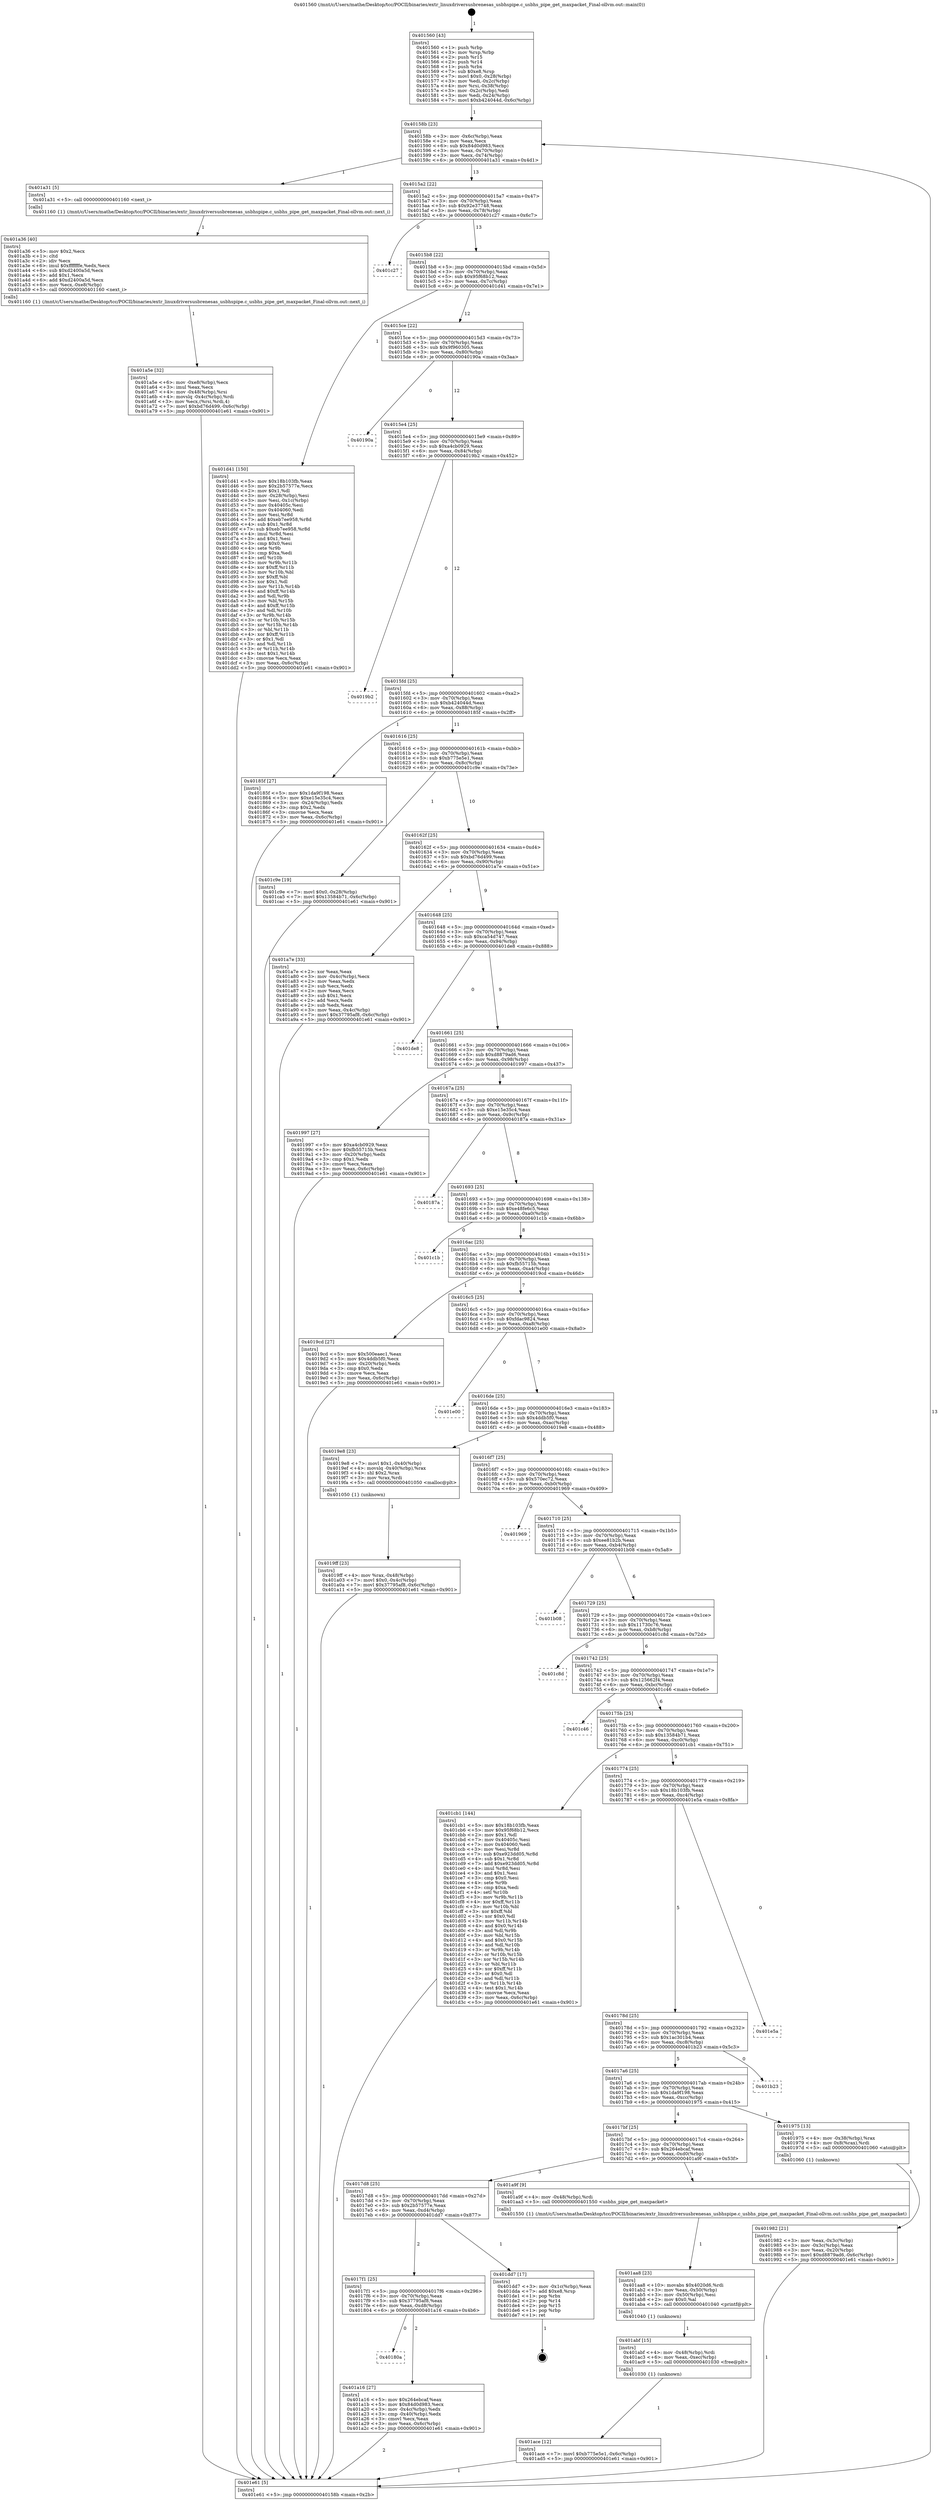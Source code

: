 digraph "0x401560" {
  label = "0x401560 (/mnt/c/Users/mathe/Desktop/tcc/POCII/binaries/extr_linuxdriversusbrenesas_usbhspipe.c_usbhs_pipe_get_maxpacket_Final-ollvm.out::main(0))"
  labelloc = "t"
  node[shape=record]

  Entry [label="",width=0.3,height=0.3,shape=circle,fillcolor=black,style=filled]
  "0x40158b" [label="{
     0x40158b [23]\l
     | [instrs]\l
     &nbsp;&nbsp;0x40158b \<+3\>: mov -0x6c(%rbp),%eax\l
     &nbsp;&nbsp;0x40158e \<+2\>: mov %eax,%ecx\l
     &nbsp;&nbsp;0x401590 \<+6\>: sub $0x84d0d983,%ecx\l
     &nbsp;&nbsp;0x401596 \<+3\>: mov %eax,-0x70(%rbp)\l
     &nbsp;&nbsp;0x401599 \<+3\>: mov %ecx,-0x74(%rbp)\l
     &nbsp;&nbsp;0x40159c \<+6\>: je 0000000000401a31 \<main+0x4d1\>\l
  }"]
  "0x401a31" [label="{
     0x401a31 [5]\l
     | [instrs]\l
     &nbsp;&nbsp;0x401a31 \<+5\>: call 0000000000401160 \<next_i\>\l
     | [calls]\l
     &nbsp;&nbsp;0x401160 \{1\} (/mnt/c/Users/mathe/Desktop/tcc/POCII/binaries/extr_linuxdriversusbrenesas_usbhspipe.c_usbhs_pipe_get_maxpacket_Final-ollvm.out::next_i)\l
  }"]
  "0x4015a2" [label="{
     0x4015a2 [22]\l
     | [instrs]\l
     &nbsp;&nbsp;0x4015a2 \<+5\>: jmp 00000000004015a7 \<main+0x47\>\l
     &nbsp;&nbsp;0x4015a7 \<+3\>: mov -0x70(%rbp),%eax\l
     &nbsp;&nbsp;0x4015aa \<+5\>: sub $0x92e37748,%eax\l
     &nbsp;&nbsp;0x4015af \<+3\>: mov %eax,-0x78(%rbp)\l
     &nbsp;&nbsp;0x4015b2 \<+6\>: je 0000000000401c27 \<main+0x6c7\>\l
  }"]
  Exit [label="",width=0.3,height=0.3,shape=circle,fillcolor=black,style=filled,peripheries=2]
  "0x401c27" [label="{
     0x401c27\l
  }", style=dashed]
  "0x4015b8" [label="{
     0x4015b8 [22]\l
     | [instrs]\l
     &nbsp;&nbsp;0x4015b8 \<+5\>: jmp 00000000004015bd \<main+0x5d\>\l
     &nbsp;&nbsp;0x4015bd \<+3\>: mov -0x70(%rbp),%eax\l
     &nbsp;&nbsp;0x4015c0 \<+5\>: sub $0x95f68b12,%eax\l
     &nbsp;&nbsp;0x4015c5 \<+3\>: mov %eax,-0x7c(%rbp)\l
     &nbsp;&nbsp;0x4015c8 \<+6\>: je 0000000000401d41 \<main+0x7e1\>\l
  }"]
  "0x401ace" [label="{
     0x401ace [12]\l
     | [instrs]\l
     &nbsp;&nbsp;0x401ace \<+7\>: movl $0xb775e5e1,-0x6c(%rbp)\l
     &nbsp;&nbsp;0x401ad5 \<+5\>: jmp 0000000000401e61 \<main+0x901\>\l
  }"]
  "0x401d41" [label="{
     0x401d41 [150]\l
     | [instrs]\l
     &nbsp;&nbsp;0x401d41 \<+5\>: mov $0x18b103fb,%eax\l
     &nbsp;&nbsp;0x401d46 \<+5\>: mov $0x2b57577e,%ecx\l
     &nbsp;&nbsp;0x401d4b \<+2\>: mov $0x1,%dl\l
     &nbsp;&nbsp;0x401d4d \<+3\>: mov -0x28(%rbp),%esi\l
     &nbsp;&nbsp;0x401d50 \<+3\>: mov %esi,-0x1c(%rbp)\l
     &nbsp;&nbsp;0x401d53 \<+7\>: mov 0x40405c,%esi\l
     &nbsp;&nbsp;0x401d5a \<+7\>: mov 0x404060,%edi\l
     &nbsp;&nbsp;0x401d61 \<+3\>: mov %esi,%r8d\l
     &nbsp;&nbsp;0x401d64 \<+7\>: add $0xeb7ee958,%r8d\l
     &nbsp;&nbsp;0x401d6b \<+4\>: sub $0x1,%r8d\l
     &nbsp;&nbsp;0x401d6f \<+7\>: sub $0xeb7ee958,%r8d\l
     &nbsp;&nbsp;0x401d76 \<+4\>: imul %r8d,%esi\l
     &nbsp;&nbsp;0x401d7a \<+3\>: and $0x1,%esi\l
     &nbsp;&nbsp;0x401d7d \<+3\>: cmp $0x0,%esi\l
     &nbsp;&nbsp;0x401d80 \<+4\>: sete %r9b\l
     &nbsp;&nbsp;0x401d84 \<+3\>: cmp $0xa,%edi\l
     &nbsp;&nbsp;0x401d87 \<+4\>: setl %r10b\l
     &nbsp;&nbsp;0x401d8b \<+3\>: mov %r9b,%r11b\l
     &nbsp;&nbsp;0x401d8e \<+4\>: xor $0xff,%r11b\l
     &nbsp;&nbsp;0x401d92 \<+3\>: mov %r10b,%bl\l
     &nbsp;&nbsp;0x401d95 \<+3\>: xor $0xff,%bl\l
     &nbsp;&nbsp;0x401d98 \<+3\>: xor $0x1,%dl\l
     &nbsp;&nbsp;0x401d9b \<+3\>: mov %r11b,%r14b\l
     &nbsp;&nbsp;0x401d9e \<+4\>: and $0xff,%r14b\l
     &nbsp;&nbsp;0x401da2 \<+3\>: and %dl,%r9b\l
     &nbsp;&nbsp;0x401da5 \<+3\>: mov %bl,%r15b\l
     &nbsp;&nbsp;0x401da8 \<+4\>: and $0xff,%r15b\l
     &nbsp;&nbsp;0x401dac \<+3\>: and %dl,%r10b\l
     &nbsp;&nbsp;0x401daf \<+3\>: or %r9b,%r14b\l
     &nbsp;&nbsp;0x401db2 \<+3\>: or %r10b,%r15b\l
     &nbsp;&nbsp;0x401db5 \<+3\>: xor %r15b,%r14b\l
     &nbsp;&nbsp;0x401db8 \<+3\>: or %bl,%r11b\l
     &nbsp;&nbsp;0x401dbb \<+4\>: xor $0xff,%r11b\l
     &nbsp;&nbsp;0x401dbf \<+3\>: or $0x1,%dl\l
     &nbsp;&nbsp;0x401dc2 \<+3\>: and %dl,%r11b\l
     &nbsp;&nbsp;0x401dc5 \<+3\>: or %r11b,%r14b\l
     &nbsp;&nbsp;0x401dc8 \<+4\>: test $0x1,%r14b\l
     &nbsp;&nbsp;0x401dcc \<+3\>: cmovne %ecx,%eax\l
     &nbsp;&nbsp;0x401dcf \<+3\>: mov %eax,-0x6c(%rbp)\l
     &nbsp;&nbsp;0x401dd2 \<+5\>: jmp 0000000000401e61 \<main+0x901\>\l
  }"]
  "0x4015ce" [label="{
     0x4015ce [22]\l
     | [instrs]\l
     &nbsp;&nbsp;0x4015ce \<+5\>: jmp 00000000004015d3 \<main+0x73\>\l
     &nbsp;&nbsp;0x4015d3 \<+3\>: mov -0x70(%rbp),%eax\l
     &nbsp;&nbsp;0x4015d6 \<+5\>: sub $0x9f960305,%eax\l
     &nbsp;&nbsp;0x4015db \<+3\>: mov %eax,-0x80(%rbp)\l
     &nbsp;&nbsp;0x4015de \<+6\>: je 000000000040190a \<main+0x3aa\>\l
  }"]
  "0x401abf" [label="{
     0x401abf [15]\l
     | [instrs]\l
     &nbsp;&nbsp;0x401abf \<+4\>: mov -0x48(%rbp),%rdi\l
     &nbsp;&nbsp;0x401ac3 \<+6\>: mov %eax,-0xec(%rbp)\l
     &nbsp;&nbsp;0x401ac9 \<+5\>: call 0000000000401030 \<free@plt\>\l
     | [calls]\l
     &nbsp;&nbsp;0x401030 \{1\} (unknown)\l
  }"]
  "0x40190a" [label="{
     0x40190a\l
  }", style=dashed]
  "0x4015e4" [label="{
     0x4015e4 [25]\l
     | [instrs]\l
     &nbsp;&nbsp;0x4015e4 \<+5\>: jmp 00000000004015e9 \<main+0x89\>\l
     &nbsp;&nbsp;0x4015e9 \<+3\>: mov -0x70(%rbp),%eax\l
     &nbsp;&nbsp;0x4015ec \<+5\>: sub $0xa4cb0929,%eax\l
     &nbsp;&nbsp;0x4015f1 \<+6\>: mov %eax,-0x84(%rbp)\l
     &nbsp;&nbsp;0x4015f7 \<+6\>: je 00000000004019b2 \<main+0x452\>\l
  }"]
  "0x401aa8" [label="{
     0x401aa8 [23]\l
     | [instrs]\l
     &nbsp;&nbsp;0x401aa8 \<+10\>: movabs $0x4020d6,%rdi\l
     &nbsp;&nbsp;0x401ab2 \<+3\>: mov %eax,-0x50(%rbp)\l
     &nbsp;&nbsp;0x401ab5 \<+3\>: mov -0x50(%rbp),%esi\l
     &nbsp;&nbsp;0x401ab8 \<+2\>: mov $0x0,%al\l
     &nbsp;&nbsp;0x401aba \<+5\>: call 0000000000401040 \<printf@plt\>\l
     | [calls]\l
     &nbsp;&nbsp;0x401040 \{1\} (unknown)\l
  }"]
  "0x4019b2" [label="{
     0x4019b2\l
  }", style=dashed]
  "0x4015fd" [label="{
     0x4015fd [25]\l
     | [instrs]\l
     &nbsp;&nbsp;0x4015fd \<+5\>: jmp 0000000000401602 \<main+0xa2\>\l
     &nbsp;&nbsp;0x401602 \<+3\>: mov -0x70(%rbp),%eax\l
     &nbsp;&nbsp;0x401605 \<+5\>: sub $0xb424044d,%eax\l
     &nbsp;&nbsp;0x40160a \<+6\>: mov %eax,-0x88(%rbp)\l
     &nbsp;&nbsp;0x401610 \<+6\>: je 000000000040185f \<main+0x2ff\>\l
  }"]
  "0x401a5e" [label="{
     0x401a5e [32]\l
     | [instrs]\l
     &nbsp;&nbsp;0x401a5e \<+6\>: mov -0xe8(%rbp),%ecx\l
     &nbsp;&nbsp;0x401a64 \<+3\>: imul %eax,%ecx\l
     &nbsp;&nbsp;0x401a67 \<+4\>: mov -0x48(%rbp),%rsi\l
     &nbsp;&nbsp;0x401a6b \<+4\>: movslq -0x4c(%rbp),%rdi\l
     &nbsp;&nbsp;0x401a6f \<+3\>: mov %ecx,(%rsi,%rdi,4)\l
     &nbsp;&nbsp;0x401a72 \<+7\>: movl $0xbd76d499,-0x6c(%rbp)\l
     &nbsp;&nbsp;0x401a79 \<+5\>: jmp 0000000000401e61 \<main+0x901\>\l
  }"]
  "0x40185f" [label="{
     0x40185f [27]\l
     | [instrs]\l
     &nbsp;&nbsp;0x40185f \<+5\>: mov $0x1da9f198,%eax\l
     &nbsp;&nbsp;0x401864 \<+5\>: mov $0xe15e35c4,%ecx\l
     &nbsp;&nbsp;0x401869 \<+3\>: mov -0x24(%rbp),%edx\l
     &nbsp;&nbsp;0x40186c \<+3\>: cmp $0x2,%edx\l
     &nbsp;&nbsp;0x40186f \<+3\>: cmovne %ecx,%eax\l
     &nbsp;&nbsp;0x401872 \<+3\>: mov %eax,-0x6c(%rbp)\l
     &nbsp;&nbsp;0x401875 \<+5\>: jmp 0000000000401e61 \<main+0x901\>\l
  }"]
  "0x401616" [label="{
     0x401616 [25]\l
     | [instrs]\l
     &nbsp;&nbsp;0x401616 \<+5\>: jmp 000000000040161b \<main+0xbb\>\l
     &nbsp;&nbsp;0x40161b \<+3\>: mov -0x70(%rbp),%eax\l
     &nbsp;&nbsp;0x40161e \<+5\>: sub $0xb775e5e1,%eax\l
     &nbsp;&nbsp;0x401623 \<+6\>: mov %eax,-0x8c(%rbp)\l
     &nbsp;&nbsp;0x401629 \<+6\>: je 0000000000401c9e \<main+0x73e\>\l
  }"]
  "0x401e61" [label="{
     0x401e61 [5]\l
     | [instrs]\l
     &nbsp;&nbsp;0x401e61 \<+5\>: jmp 000000000040158b \<main+0x2b\>\l
  }"]
  "0x401560" [label="{
     0x401560 [43]\l
     | [instrs]\l
     &nbsp;&nbsp;0x401560 \<+1\>: push %rbp\l
     &nbsp;&nbsp;0x401561 \<+3\>: mov %rsp,%rbp\l
     &nbsp;&nbsp;0x401564 \<+2\>: push %r15\l
     &nbsp;&nbsp;0x401566 \<+2\>: push %r14\l
     &nbsp;&nbsp;0x401568 \<+1\>: push %rbx\l
     &nbsp;&nbsp;0x401569 \<+7\>: sub $0xe8,%rsp\l
     &nbsp;&nbsp;0x401570 \<+7\>: movl $0x0,-0x28(%rbp)\l
     &nbsp;&nbsp;0x401577 \<+3\>: mov %edi,-0x2c(%rbp)\l
     &nbsp;&nbsp;0x40157a \<+4\>: mov %rsi,-0x38(%rbp)\l
     &nbsp;&nbsp;0x40157e \<+3\>: mov -0x2c(%rbp),%edi\l
     &nbsp;&nbsp;0x401581 \<+3\>: mov %edi,-0x24(%rbp)\l
     &nbsp;&nbsp;0x401584 \<+7\>: movl $0xb424044d,-0x6c(%rbp)\l
  }"]
  "0x401a36" [label="{
     0x401a36 [40]\l
     | [instrs]\l
     &nbsp;&nbsp;0x401a36 \<+5\>: mov $0x2,%ecx\l
     &nbsp;&nbsp;0x401a3b \<+1\>: cltd\l
     &nbsp;&nbsp;0x401a3c \<+2\>: idiv %ecx\l
     &nbsp;&nbsp;0x401a3e \<+6\>: imul $0xfffffffe,%edx,%ecx\l
     &nbsp;&nbsp;0x401a44 \<+6\>: sub $0xd2400a5d,%ecx\l
     &nbsp;&nbsp;0x401a4a \<+3\>: add $0x1,%ecx\l
     &nbsp;&nbsp;0x401a4d \<+6\>: add $0xd2400a5d,%ecx\l
     &nbsp;&nbsp;0x401a53 \<+6\>: mov %ecx,-0xe8(%rbp)\l
     &nbsp;&nbsp;0x401a59 \<+5\>: call 0000000000401160 \<next_i\>\l
     | [calls]\l
     &nbsp;&nbsp;0x401160 \{1\} (/mnt/c/Users/mathe/Desktop/tcc/POCII/binaries/extr_linuxdriversusbrenesas_usbhspipe.c_usbhs_pipe_get_maxpacket_Final-ollvm.out::next_i)\l
  }"]
  "0x401c9e" [label="{
     0x401c9e [19]\l
     | [instrs]\l
     &nbsp;&nbsp;0x401c9e \<+7\>: movl $0x0,-0x28(%rbp)\l
     &nbsp;&nbsp;0x401ca5 \<+7\>: movl $0x13584b71,-0x6c(%rbp)\l
     &nbsp;&nbsp;0x401cac \<+5\>: jmp 0000000000401e61 \<main+0x901\>\l
  }"]
  "0x40162f" [label="{
     0x40162f [25]\l
     | [instrs]\l
     &nbsp;&nbsp;0x40162f \<+5\>: jmp 0000000000401634 \<main+0xd4\>\l
     &nbsp;&nbsp;0x401634 \<+3\>: mov -0x70(%rbp),%eax\l
     &nbsp;&nbsp;0x401637 \<+5\>: sub $0xbd76d499,%eax\l
     &nbsp;&nbsp;0x40163c \<+6\>: mov %eax,-0x90(%rbp)\l
     &nbsp;&nbsp;0x401642 \<+6\>: je 0000000000401a7e \<main+0x51e\>\l
  }"]
  "0x40180a" [label="{
     0x40180a\l
  }", style=dashed]
  "0x401a7e" [label="{
     0x401a7e [33]\l
     | [instrs]\l
     &nbsp;&nbsp;0x401a7e \<+2\>: xor %eax,%eax\l
     &nbsp;&nbsp;0x401a80 \<+3\>: mov -0x4c(%rbp),%ecx\l
     &nbsp;&nbsp;0x401a83 \<+2\>: mov %eax,%edx\l
     &nbsp;&nbsp;0x401a85 \<+2\>: sub %ecx,%edx\l
     &nbsp;&nbsp;0x401a87 \<+2\>: mov %eax,%ecx\l
     &nbsp;&nbsp;0x401a89 \<+3\>: sub $0x1,%ecx\l
     &nbsp;&nbsp;0x401a8c \<+2\>: add %ecx,%edx\l
     &nbsp;&nbsp;0x401a8e \<+2\>: sub %edx,%eax\l
     &nbsp;&nbsp;0x401a90 \<+3\>: mov %eax,-0x4c(%rbp)\l
     &nbsp;&nbsp;0x401a93 \<+7\>: movl $0x37795af8,-0x6c(%rbp)\l
     &nbsp;&nbsp;0x401a9a \<+5\>: jmp 0000000000401e61 \<main+0x901\>\l
  }"]
  "0x401648" [label="{
     0x401648 [25]\l
     | [instrs]\l
     &nbsp;&nbsp;0x401648 \<+5\>: jmp 000000000040164d \<main+0xed\>\l
     &nbsp;&nbsp;0x40164d \<+3\>: mov -0x70(%rbp),%eax\l
     &nbsp;&nbsp;0x401650 \<+5\>: sub $0xca54d747,%eax\l
     &nbsp;&nbsp;0x401655 \<+6\>: mov %eax,-0x94(%rbp)\l
     &nbsp;&nbsp;0x40165b \<+6\>: je 0000000000401de8 \<main+0x888\>\l
  }"]
  "0x401a16" [label="{
     0x401a16 [27]\l
     | [instrs]\l
     &nbsp;&nbsp;0x401a16 \<+5\>: mov $0x264ebcaf,%eax\l
     &nbsp;&nbsp;0x401a1b \<+5\>: mov $0x84d0d983,%ecx\l
     &nbsp;&nbsp;0x401a20 \<+3\>: mov -0x4c(%rbp),%edx\l
     &nbsp;&nbsp;0x401a23 \<+3\>: cmp -0x40(%rbp),%edx\l
     &nbsp;&nbsp;0x401a26 \<+3\>: cmovl %ecx,%eax\l
     &nbsp;&nbsp;0x401a29 \<+3\>: mov %eax,-0x6c(%rbp)\l
     &nbsp;&nbsp;0x401a2c \<+5\>: jmp 0000000000401e61 \<main+0x901\>\l
  }"]
  "0x401de8" [label="{
     0x401de8\l
  }", style=dashed]
  "0x401661" [label="{
     0x401661 [25]\l
     | [instrs]\l
     &nbsp;&nbsp;0x401661 \<+5\>: jmp 0000000000401666 \<main+0x106\>\l
     &nbsp;&nbsp;0x401666 \<+3\>: mov -0x70(%rbp),%eax\l
     &nbsp;&nbsp;0x401669 \<+5\>: sub $0xd8879ad6,%eax\l
     &nbsp;&nbsp;0x40166e \<+6\>: mov %eax,-0x98(%rbp)\l
     &nbsp;&nbsp;0x401674 \<+6\>: je 0000000000401997 \<main+0x437\>\l
  }"]
  "0x4017f1" [label="{
     0x4017f1 [25]\l
     | [instrs]\l
     &nbsp;&nbsp;0x4017f1 \<+5\>: jmp 00000000004017f6 \<main+0x296\>\l
     &nbsp;&nbsp;0x4017f6 \<+3\>: mov -0x70(%rbp),%eax\l
     &nbsp;&nbsp;0x4017f9 \<+5\>: sub $0x37795af8,%eax\l
     &nbsp;&nbsp;0x4017fe \<+6\>: mov %eax,-0xd8(%rbp)\l
     &nbsp;&nbsp;0x401804 \<+6\>: je 0000000000401a16 \<main+0x4b6\>\l
  }"]
  "0x401997" [label="{
     0x401997 [27]\l
     | [instrs]\l
     &nbsp;&nbsp;0x401997 \<+5\>: mov $0xa4cb0929,%eax\l
     &nbsp;&nbsp;0x40199c \<+5\>: mov $0xfb55715b,%ecx\l
     &nbsp;&nbsp;0x4019a1 \<+3\>: mov -0x20(%rbp),%edx\l
     &nbsp;&nbsp;0x4019a4 \<+3\>: cmp $0x1,%edx\l
     &nbsp;&nbsp;0x4019a7 \<+3\>: cmovl %ecx,%eax\l
     &nbsp;&nbsp;0x4019aa \<+3\>: mov %eax,-0x6c(%rbp)\l
     &nbsp;&nbsp;0x4019ad \<+5\>: jmp 0000000000401e61 \<main+0x901\>\l
  }"]
  "0x40167a" [label="{
     0x40167a [25]\l
     | [instrs]\l
     &nbsp;&nbsp;0x40167a \<+5\>: jmp 000000000040167f \<main+0x11f\>\l
     &nbsp;&nbsp;0x40167f \<+3\>: mov -0x70(%rbp),%eax\l
     &nbsp;&nbsp;0x401682 \<+5\>: sub $0xe15e35c4,%eax\l
     &nbsp;&nbsp;0x401687 \<+6\>: mov %eax,-0x9c(%rbp)\l
     &nbsp;&nbsp;0x40168d \<+6\>: je 000000000040187a \<main+0x31a\>\l
  }"]
  "0x401dd7" [label="{
     0x401dd7 [17]\l
     | [instrs]\l
     &nbsp;&nbsp;0x401dd7 \<+3\>: mov -0x1c(%rbp),%eax\l
     &nbsp;&nbsp;0x401dda \<+7\>: add $0xe8,%rsp\l
     &nbsp;&nbsp;0x401de1 \<+1\>: pop %rbx\l
     &nbsp;&nbsp;0x401de2 \<+2\>: pop %r14\l
     &nbsp;&nbsp;0x401de4 \<+2\>: pop %r15\l
     &nbsp;&nbsp;0x401de6 \<+1\>: pop %rbp\l
     &nbsp;&nbsp;0x401de7 \<+1\>: ret\l
  }"]
  "0x40187a" [label="{
     0x40187a\l
  }", style=dashed]
  "0x401693" [label="{
     0x401693 [25]\l
     | [instrs]\l
     &nbsp;&nbsp;0x401693 \<+5\>: jmp 0000000000401698 \<main+0x138\>\l
     &nbsp;&nbsp;0x401698 \<+3\>: mov -0x70(%rbp),%eax\l
     &nbsp;&nbsp;0x40169b \<+5\>: sub $0xe48fe6c5,%eax\l
     &nbsp;&nbsp;0x4016a0 \<+6\>: mov %eax,-0xa0(%rbp)\l
     &nbsp;&nbsp;0x4016a6 \<+6\>: je 0000000000401c1b \<main+0x6bb\>\l
  }"]
  "0x4017d8" [label="{
     0x4017d8 [25]\l
     | [instrs]\l
     &nbsp;&nbsp;0x4017d8 \<+5\>: jmp 00000000004017dd \<main+0x27d\>\l
     &nbsp;&nbsp;0x4017dd \<+3\>: mov -0x70(%rbp),%eax\l
     &nbsp;&nbsp;0x4017e0 \<+5\>: sub $0x2b57577e,%eax\l
     &nbsp;&nbsp;0x4017e5 \<+6\>: mov %eax,-0xd4(%rbp)\l
     &nbsp;&nbsp;0x4017eb \<+6\>: je 0000000000401dd7 \<main+0x877\>\l
  }"]
  "0x401c1b" [label="{
     0x401c1b\l
  }", style=dashed]
  "0x4016ac" [label="{
     0x4016ac [25]\l
     | [instrs]\l
     &nbsp;&nbsp;0x4016ac \<+5\>: jmp 00000000004016b1 \<main+0x151\>\l
     &nbsp;&nbsp;0x4016b1 \<+3\>: mov -0x70(%rbp),%eax\l
     &nbsp;&nbsp;0x4016b4 \<+5\>: sub $0xfb55715b,%eax\l
     &nbsp;&nbsp;0x4016b9 \<+6\>: mov %eax,-0xa4(%rbp)\l
     &nbsp;&nbsp;0x4016bf \<+6\>: je 00000000004019cd \<main+0x46d\>\l
  }"]
  "0x401a9f" [label="{
     0x401a9f [9]\l
     | [instrs]\l
     &nbsp;&nbsp;0x401a9f \<+4\>: mov -0x48(%rbp),%rdi\l
     &nbsp;&nbsp;0x401aa3 \<+5\>: call 0000000000401550 \<usbhs_pipe_get_maxpacket\>\l
     | [calls]\l
     &nbsp;&nbsp;0x401550 \{1\} (/mnt/c/Users/mathe/Desktop/tcc/POCII/binaries/extr_linuxdriversusbrenesas_usbhspipe.c_usbhs_pipe_get_maxpacket_Final-ollvm.out::usbhs_pipe_get_maxpacket)\l
  }"]
  "0x4019cd" [label="{
     0x4019cd [27]\l
     | [instrs]\l
     &nbsp;&nbsp;0x4019cd \<+5\>: mov $0x500eaec1,%eax\l
     &nbsp;&nbsp;0x4019d2 \<+5\>: mov $0x4ddb5f0,%ecx\l
     &nbsp;&nbsp;0x4019d7 \<+3\>: mov -0x20(%rbp),%edx\l
     &nbsp;&nbsp;0x4019da \<+3\>: cmp $0x0,%edx\l
     &nbsp;&nbsp;0x4019dd \<+3\>: cmove %ecx,%eax\l
     &nbsp;&nbsp;0x4019e0 \<+3\>: mov %eax,-0x6c(%rbp)\l
     &nbsp;&nbsp;0x4019e3 \<+5\>: jmp 0000000000401e61 \<main+0x901\>\l
  }"]
  "0x4016c5" [label="{
     0x4016c5 [25]\l
     | [instrs]\l
     &nbsp;&nbsp;0x4016c5 \<+5\>: jmp 00000000004016ca \<main+0x16a\>\l
     &nbsp;&nbsp;0x4016ca \<+3\>: mov -0x70(%rbp),%eax\l
     &nbsp;&nbsp;0x4016cd \<+5\>: sub $0xfdac9824,%eax\l
     &nbsp;&nbsp;0x4016d2 \<+6\>: mov %eax,-0xa8(%rbp)\l
     &nbsp;&nbsp;0x4016d8 \<+6\>: je 0000000000401e00 \<main+0x8a0\>\l
  }"]
  "0x4019ff" [label="{
     0x4019ff [23]\l
     | [instrs]\l
     &nbsp;&nbsp;0x4019ff \<+4\>: mov %rax,-0x48(%rbp)\l
     &nbsp;&nbsp;0x401a03 \<+7\>: movl $0x0,-0x4c(%rbp)\l
     &nbsp;&nbsp;0x401a0a \<+7\>: movl $0x37795af8,-0x6c(%rbp)\l
     &nbsp;&nbsp;0x401a11 \<+5\>: jmp 0000000000401e61 \<main+0x901\>\l
  }"]
  "0x401e00" [label="{
     0x401e00\l
  }", style=dashed]
  "0x4016de" [label="{
     0x4016de [25]\l
     | [instrs]\l
     &nbsp;&nbsp;0x4016de \<+5\>: jmp 00000000004016e3 \<main+0x183\>\l
     &nbsp;&nbsp;0x4016e3 \<+3\>: mov -0x70(%rbp),%eax\l
     &nbsp;&nbsp;0x4016e6 \<+5\>: sub $0x4ddb5f0,%eax\l
     &nbsp;&nbsp;0x4016eb \<+6\>: mov %eax,-0xac(%rbp)\l
     &nbsp;&nbsp;0x4016f1 \<+6\>: je 00000000004019e8 \<main+0x488\>\l
  }"]
  "0x401982" [label="{
     0x401982 [21]\l
     | [instrs]\l
     &nbsp;&nbsp;0x401982 \<+3\>: mov %eax,-0x3c(%rbp)\l
     &nbsp;&nbsp;0x401985 \<+3\>: mov -0x3c(%rbp),%eax\l
     &nbsp;&nbsp;0x401988 \<+3\>: mov %eax,-0x20(%rbp)\l
     &nbsp;&nbsp;0x40198b \<+7\>: movl $0xd8879ad6,-0x6c(%rbp)\l
     &nbsp;&nbsp;0x401992 \<+5\>: jmp 0000000000401e61 \<main+0x901\>\l
  }"]
  "0x4019e8" [label="{
     0x4019e8 [23]\l
     | [instrs]\l
     &nbsp;&nbsp;0x4019e8 \<+7\>: movl $0x1,-0x40(%rbp)\l
     &nbsp;&nbsp;0x4019ef \<+4\>: movslq -0x40(%rbp),%rax\l
     &nbsp;&nbsp;0x4019f3 \<+4\>: shl $0x2,%rax\l
     &nbsp;&nbsp;0x4019f7 \<+3\>: mov %rax,%rdi\l
     &nbsp;&nbsp;0x4019fa \<+5\>: call 0000000000401050 \<malloc@plt\>\l
     | [calls]\l
     &nbsp;&nbsp;0x401050 \{1\} (unknown)\l
  }"]
  "0x4016f7" [label="{
     0x4016f7 [25]\l
     | [instrs]\l
     &nbsp;&nbsp;0x4016f7 \<+5\>: jmp 00000000004016fc \<main+0x19c\>\l
     &nbsp;&nbsp;0x4016fc \<+3\>: mov -0x70(%rbp),%eax\l
     &nbsp;&nbsp;0x4016ff \<+5\>: sub $0x570ec72,%eax\l
     &nbsp;&nbsp;0x401704 \<+6\>: mov %eax,-0xb0(%rbp)\l
     &nbsp;&nbsp;0x40170a \<+6\>: je 0000000000401969 \<main+0x409\>\l
  }"]
  "0x4017bf" [label="{
     0x4017bf [25]\l
     | [instrs]\l
     &nbsp;&nbsp;0x4017bf \<+5\>: jmp 00000000004017c4 \<main+0x264\>\l
     &nbsp;&nbsp;0x4017c4 \<+3\>: mov -0x70(%rbp),%eax\l
     &nbsp;&nbsp;0x4017c7 \<+5\>: sub $0x264ebcaf,%eax\l
     &nbsp;&nbsp;0x4017cc \<+6\>: mov %eax,-0xd0(%rbp)\l
     &nbsp;&nbsp;0x4017d2 \<+6\>: je 0000000000401a9f \<main+0x53f\>\l
  }"]
  "0x401969" [label="{
     0x401969\l
  }", style=dashed]
  "0x401710" [label="{
     0x401710 [25]\l
     | [instrs]\l
     &nbsp;&nbsp;0x401710 \<+5\>: jmp 0000000000401715 \<main+0x1b5\>\l
     &nbsp;&nbsp;0x401715 \<+3\>: mov -0x70(%rbp),%eax\l
     &nbsp;&nbsp;0x401718 \<+5\>: sub $0xee81b2b,%eax\l
     &nbsp;&nbsp;0x40171d \<+6\>: mov %eax,-0xb4(%rbp)\l
     &nbsp;&nbsp;0x401723 \<+6\>: je 0000000000401b08 \<main+0x5a8\>\l
  }"]
  "0x401975" [label="{
     0x401975 [13]\l
     | [instrs]\l
     &nbsp;&nbsp;0x401975 \<+4\>: mov -0x38(%rbp),%rax\l
     &nbsp;&nbsp;0x401979 \<+4\>: mov 0x8(%rax),%rdi\l
     &nbsp;&nbsp;0x40197d \<+5\>: call 0000000000401060 \<atoi@plt\>\l
     | [calls]\l
     &nbsp;&nbsp;0x401060 \{1\} (unknown)\l
  }"]
  "0x401b08" [label="{
     0x401b08\l
  }", style=dashed]
  "0x401729" [label="{
     0x401729 [25]\l
     | [instrs]\l
     &nbsp;&nbsp;0x401729 \<+5\>: jmp 000000000040172e \<main+0x1ce\>\l
     &nbsp;&nbsp;0x40172e \<+3\>: mov -0x70(%rbp),%eax\l
     &nbsp;&nbsp;0x401731 \<+5\>: sub $0x11730c76,%eax\l
     &nbsp;&nbsp;0x401736 \<+6\>: mov %eax,-0xb8(%rbp)\l
     &nbsp;&nbsp;0x40173c \<+6\>: je 0000000000401c8d \<main+0x72d\>\l
  }"]
  "0x4017a6" [label="{
     0x4017a6 [25]\l
     | [instrs]\l
     &nbsp;&nbsp;0x4017a6 \<+5\>: jmp 00000000004017ab \<main+0x24b\>\l
     &nbsp;&nbsp;0x4017ab \<+3\>: mov -0x70(%rbp),%eax\l
     &nbsp;&nbsp;0x4017ae \<+5\>: sub $0x1da9f198,%eax\l
     &nbsp;&nbsp;0x4017b3 \<+6\>: mov %eax,-0xcc(%rbp)\l
     &nbsp;&nbsp;0x4017b9 \<+6\>: je 0000000000401975 \<main+0x415\>\l
  }"]
  "0x401c8d" [label="{
     0x401c8d\l
  }", style=dashed]
  "0x401742" [label="{
     0x401742 [25]\l
     | [instrs]\l
     &nbsp;&nbsp;0x401742 \<+5\>: jmp 0000000000401747 \<main+0x1e7\>\l
     &nbsp;&nbsp;0x401747 \<+3\>: mov -0x70(%rbp),%eax\l
     &nbsp;&nbsp;0x40174a \<+5\>: sub $0x125662f4,%eax\l
     &nbsp;&nbsp;0x40174f \<+6\>: mov %eax,-0xbc(%rbp)\l
     &nbsp;&nbsp;0x401755 \<+6\>: je 0000000000401c46 \<main+0x6e6\>\l
  }"]
  "0x401b23" [label="{
     0x401b23\l
  }", style=dashed]
  "0x401c46" [label="{
     0x401c46\l
  }", style=dashed]
  "0x40175b" [label="{
     0x40175b [25]\l
     | [instrs]\l
     &nbsp;&nbsp;0x40175b \<+5\>: jmp 0000000000401760 \<main+0x200\>\l
     &nbsp;&nbsp;0x401760 \<+3\>: mov -0x70(%rbp),%eax\l
     &nbsp;&nbsp;0x401763 \<+5\>: sub $0x13584b71,%eax\l
     &nbsp;&nbsp;0x401768 \<+6\>: mov %eax,-0xc0(%rbp)\l
     &nbsp;&nbsp;0x40176e \<+6\>: je 0000000000401cb1 \<main+0x751\>\l
  }"]
  "0x40178d" [label="{
     0x40178d [25]\l
     | [instrs]\l
     &nbsp;&nbsp;0x40178d \<+5\>: jmp 0000000000401792 \<main+0x232\>\l
     &nbsp;&nbsp;0x401792 \<+3\>: mov -0x70(%rbp),%eax\l
     &nbsp;&nbsp;0x401795 \<+5\>: sub $0x1ac301b4,%eax\l
     &nbsp;&nbsp;0x40179a \<+6\>: mov %eax,-0xc8(%rbp)\l
     &nbsp;&nbsp;0x4017a0 \<+6\>: je 0000000000401b23 \<main+0x5c3\>\l
  }"]
  "0x401cb1" [label="{
     0x401cb1 [144]\l
     | [instrs]\l
     &nbsp;&nbsp;0x401cb1 \<+5\>: mov $0x18b103fb,%eax\l
     &nbsp;&nbsp;0x401cb6 \<+5\>: mov $0x95f68b12,%ecx\l
     &nbsp;&nbsp;0x401cbb \<+2\>: mov $0x1,%dl\l
     &nbsp;&nbsp;0x401cbd \<+7\>: mov 0x40405c,%esi\l
     &nbsp;&nbsp;0x401cc4 \<+7\>: mov 0x404060,%edi\l
     &nbsp;&nbsp;0x401ccb \<+3\>: mov %esi,%r8d\l
     &nbsp;&nbsp;0x401cce \<+7\>: sub $0xe923dd05,%r8d\l
     &nbsp;&nbsp;0x401cd5 \<+4\>: sub $0x1,%r8d\l
     &nbsp;&nbsp;0x401cd9 \<+7\>: add $0xe923dd05,%r8d\l
     &nbsp;&nbsp;0x401ce0 \<+4\>: imul %r8d,%esi\l
     &nbsp;&nbsp;0x401ce4 \<+3\>: and $0x1,%esi\l
     &nbsp;&nbsp;0x401ce7 \<+3\>: cmp $0x0,%esi\l
     &nbsp;&nbsp;0x401cea \<+4\>: sete %r9b\l
     &nbsp;&nbsp;0x401cee \<+3\>: cmp $0xa,%edi\l
     &nbsp;&nbsp;0x401cf1 \<+4\>: setl %r10b\l
     &nbsp;&nbsp;0x401cf5 \<+3\>: mov %r9b,%r11b\l
     &nbsp;&nbsp;0x401cf8 \<+4\>: xor $0xff,%r11b\l
     &nbsp;&nbsp;0x401cfc \<+3\>: mov %r10b,%bl\l
     &nbsp;&nbsp;0x401cff \<+3\>: xor $0xff,%bl\l
     &nbsp;&nbsp;0x401d02 \<+3\>: xor $0x0,%dl\l
     &nbsp;&nbsp;0x401d05 \<+3\>: mov %r11b,%r14b\l
     &nbsp;&nbsp;0x401d08 \<+4\>: and $0x0,%r14b\l
     &nbsp;&nbsp;0x401d0c \<+3\>: and %dl,%r9b\l
     &nbsp;&nbsp;0x401d0f \<+3\>: mov %bl,%r15b\l
     &nbsp;&nbsp;0x401d12 \<+4\>: and $0x0,%r15b\l
     &nbsp;&nbsp;0x401d16 \<+3\>: and %dl,%r10b\l
     &nbsp;&nbsp;0x401d19 \<+3\>: or %r9b,%r14b\l
     &nbsp;&nbsp;0x401d1c \<+3\>: or %r10b,%r15b\l
     &nbsp;&nbsp;0x401d1f \<+3\>: xor %r15b,%r14b\l
     &nbsp;&nbsp;0x401d22 \<+3\>: or %bl,%r11b\l
     &nbsp;&nbsp;0x401d25 \<+4\>: xor $0xff,%r11b\l
     &nbsp;&nbsp;0x401d29 \<+3\>: or $0x0,%dl\l
     &nbsp;&nbsp;0x401d2c \<+3\>: and %dl,%r11b\l
     &nbsp;&nbsp;0x401d2f \<+3\>: or %r11b,%r14b\l
     &nbsp;&nbsp;0x401d32 \<+4\>: test $0x1,%r14b\l
     &nbsp;&nbsp;0x401d36 \<+3\>: cmovne %ecx,%eax\l
     &nbsp;&nbsp;0x401d39 \<+3\>: mov %eax,-0x6c(%rbp)\l
     &nbsp;&nbsp;0x401d3c \<+5\>: jmp 0000000000401e61 \<main+0x901\>\l
  }"]
  "0x401774" [label="{
     0x401774 [25]\l
     | [instrs]\l
     &nbsp;&nbsp;0x401774 \<+5\>: jmp 0000000000401779 \<main+0x219\>\l
     &nbsp;&nbsp;0x401779 \<+3\>: mov -0x70(%rbp),%eax\l
     &nbsp;&nbsp;0x40177c \<+5\>: sub $0x18b103fb,%eax\l
     &nbsp;&nbsp;0x401781 \<+6\>: mov %eax,-0xc4(%rbp)\l
     &nbsp;&nbsp;0x401787 \<+6\>: je 0000000000401e5a \<main+0x8fa\>\l
  }"]
  "0x401e5a" [label="{
     0x401e5a\l
  }", style=dashed]
  Entry -> "0x401560" [label=" 1"]
  "0x40158b" -> "0x401a31" [label=" 1"]
  "0x40158b" -> "0x4015a2" [label=" 13"]
  "0x401dd7" -> Exit [label=" 1"]
  "0x4015a2" -> "0x401c27" [label=" 0"]
  "0x4015a2" -> "0x4015b8" [label=" 13"]
  "0x401d41" -> "0x401e61" [label=" 1"]
  "0x4015b8" -> "0x401d41" [label=" 1"]
  "0x4015b8" -> "0x4015ce" [label=" 12"]
  "0x401cb1" -> "0x401e61" [label=" 1"]
  "0x4015ce" -> "0x40190a" [label=" 0"]
  "0x4015ce" -> "0x4015e4" [label=" 12"]
  "0x401c9e" -> "0x401e61" [label=" 1"]
  "0x4015e4" -> "0x4019b2" [label=" 0"]
  "0x4015e4" -> "0x4015fd" [label=" 12"]
  "0x401ace" -> "0x401e61" [label=" 1"]
  "0x4015fd" -> "0x40185f" [label=" 1"]
  "0x4015fd" -> "0x401616" [label=" 11"]
  "0x40185f" -> "0x401e61" [label=" 1"]
  "0x401560" -> "0x40158b" [label=" 1"]
  "0x401e61" -> "0x40158b" [label=" 13"]
  "0x401abf" -> "0x401ace" [label=" 1"]
  "0x401616" -> "0x401c9e" [label=" 1"]
  "0x401616" -> "0x40162f" [label=" 10"]
  "0x401aa8" -> "0x401abf" [label=" 1"]
  "0x40162f" -> "0x401a7e" [label=" 1"]
  "0x40162f" -> "0x401648" [label=" 9"]
  "0x401a9f" -> "0x401aa8" [label=" 1"]
  "0x401648" -> "0x401de8" [label=" 0"]
  "0x401648" -> "0x401661" [label=" 9"]
  "0x401a7e" -> "0x401e61" [label=" 1"]
  "0x401661" -> "0x401997" [label=" 1"]
  "0x401661" -> "0x40167a" [label=" 8"]
  "0x401a36" -> "0x401a5e" [label=" 1"]
  "0x40167a" -> "0x40187a" [label=" 0"]
  "0x40167a" -> "0x401693" [label=" 8"]
  "0x401a31" -> "0x401a36" [label=" 1"]
  "0x401693" -> "0x401c1b" [label=" 0"]
  "0x401693" -> "0x4016ac" [label=" 8"]
  "0x4017f1" -> "0x40180a" [label=" 0"]
  "0x4016ac" -> "0x4019cd" [label=" 1"]
  "0x4016ac" -> "0x4016c5" [label=" 7"]
  "0x4017f1" -> "0x401a16" [label=" 2"]
  "0x4016c5" -> "0x401e00" [label=" 0"]
  "0x4016c5" -> "0x4016de" [label=" 7"]
  "0x4017d8" -> "0x4017f1" [label=" 2"]
  "0x4016de" -> "0x4019e8" [label=" 1"]
  "0x4016de" -> "0x4016f7" [label=" 6"]
  "0x4017d8" -> "0x401dd7" [label=" 1"]
  "0x4016f7" -> "0x401969" [label=" 0"]
  "0x4016f7" -> "0x401710" [label=" 6"]
  "0x401a16" -> "0x401e61" [label=" 2"]
  "0x401710" -> "0x401b08" [label=" 0"]
  "0x401710" -> "0x401729" [label=" 6"]
  "0x4017bf" -> "0x4017d8" [label=" 3"]
  "0x401729" -> "0x401c8d" [label=" 0"]
  "0x401729" -> "0x401742" [label=" 6"]
  "0x401a5e" -> "0x401e61" [label=" 1"]
  "0x401742" -> "0x401c46" [label=" 0"]
  "0x401742" -> "0x40175b" [label=" 6"]
  "0x4019ff" -> "0x401e61" [label=" 1"]
  "0x40175b" -> "0x401cb1" [label=" 1"]
  "0x40175b" -> "0x401774" [label=" 5"]
  "0x4019cd" -> "0x401e61" [label=" 1"]
  "0x401774" -> "0x401e5a" [label=" 0"]
  "0x401774" -> "0x40178d" [label=" 5"]
  "0x4019e8" -> "0x4019ff" [label=" 1"]
  "0x40178d" -> "0x401b23" [label=" 0"]
  "0x40178d" -> "0x4017a6" [label=" 5"]
  "0x4017bf" -> "0x401a9f" [label=" 1"]
  "0x4017a6" -> "0x401975" [label=" 1"]
  "0x4017a6" -> "0x4017bf" [label=" 4"]
  "0x401975" -> "0x401982" [label=" 1"]
  "0x401982" -> "0x401e61" [label=" 1"]
  "0x401997" -> "0x401e61" [label=" 1"]
}
